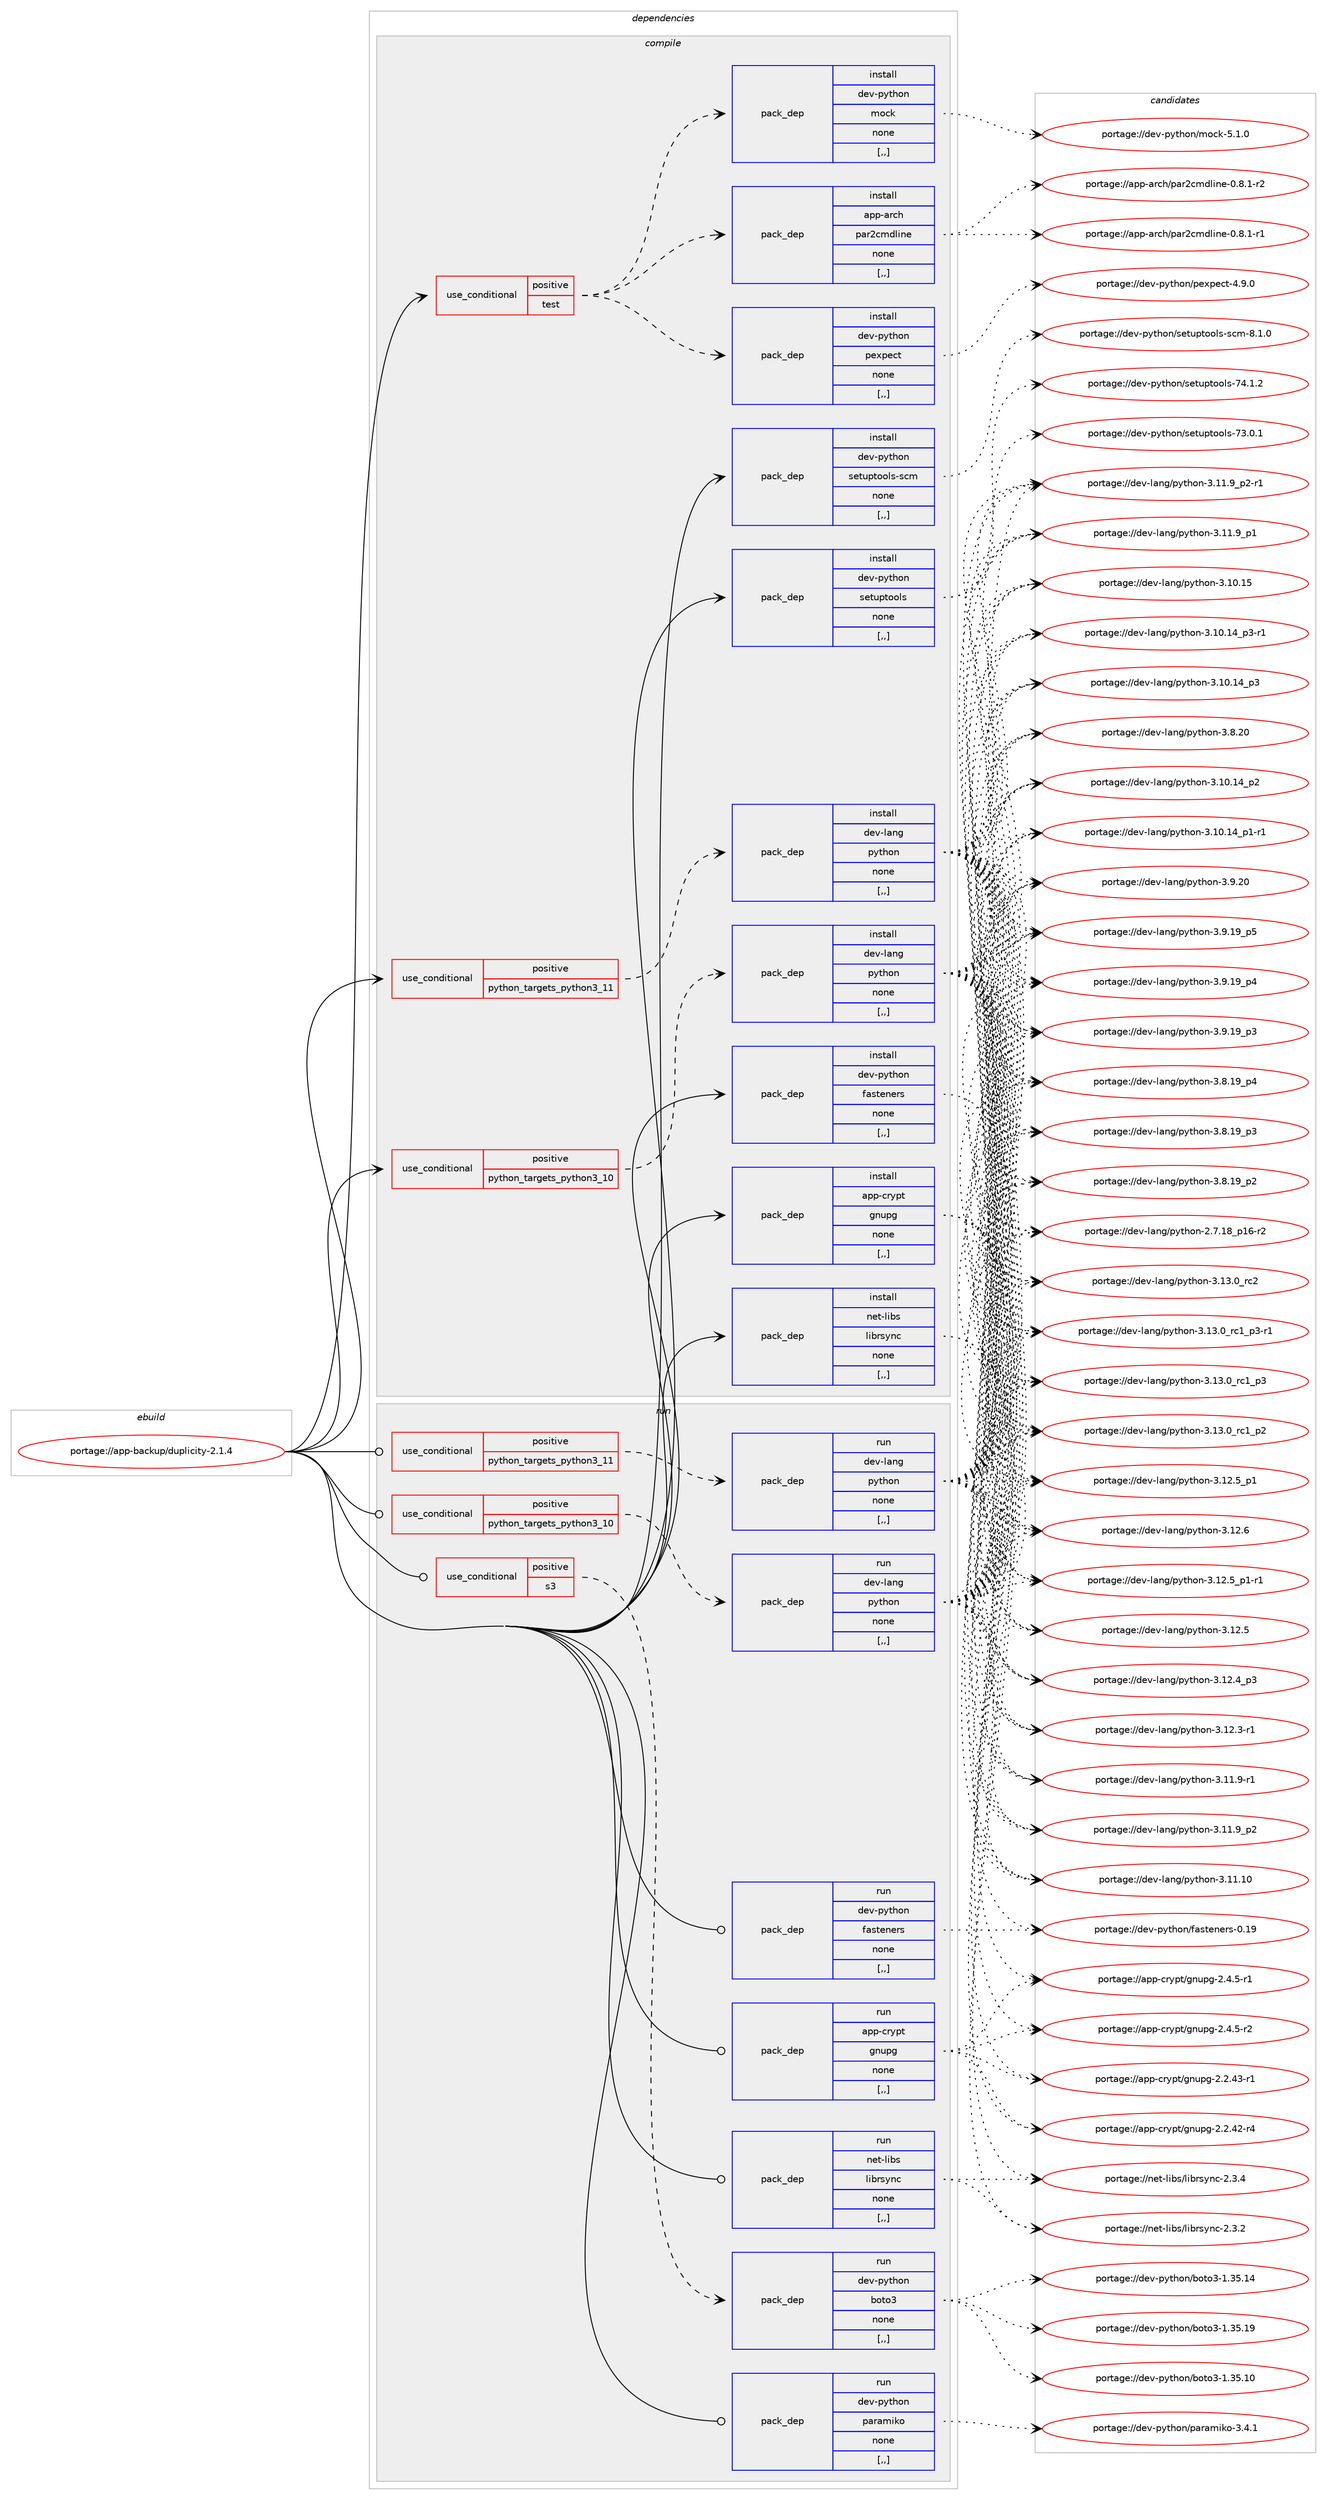 digraph prolog {

# *************
# Graph options
# *************

newrank=true;
concentrate=true;
compound=true;
graph [rankdir=LR,fontname=Helvetica,fontsize=10,ranksep=1.5];#, ranksep=2.5, nodesep=0.2];
edge  [arrowhead=vee];
node  [fontname=Helvetica,fontsize=10];

# **********
# The ebuild
# **********

subgraph cluster_leftcol {
color=gray;
label=<<i>ebuild</i>>;
id [label="portage://app-backup/duplicity-2.1.4", color=red, width=4, href="../app-backup/duplicity-2.1.4.svg"];
}

# ****************
# The dependencies
# ****************

subgraph cluster_midcol {
color=gray;
label=<<i>dependencies</i>>;
subgraph cluster_compile {
fillcolor="#eeeeee";
style=filled;
label=<<i>compile</i>>;
subgraph cond132599 {
dependency503480 [label=<<TABLE BORDER="0" CELLBORDER="1" CELLSPACING="0" CELLPADDING="4"><TR><TD ROWSPAN="3" CELLPADDING="10">use_conditional</TD></TR><TR><TD>positive</TD></TR><TR><TD>python_targets_python3_10</TD></TR></TABLE>>, shape=none, color=red];
subgraph pack367236 {
dependency503481 [label=<<TABLE BORDER="0" CELLBORDER="1" CELLSPACING="0" CELLPADDING="4" WIDTH="220"><TR><TD ROWSPAN="6" CELLPADDING="30">pack_dep</TD></TR><TR><TD WIDTH="110">install</TD></TR><TR><TD>dev-lang</TD></TR><TR><TD>python</TD></TR><TR><TD>none</TD></TR><TR><TD>[,,]</TD></TR></TABLE>>, shape=none, color=blue];
}
dependency503480:e -> dependency503481:w [weight=20,style="dashed",arrowhead="vee"];
}
id:e -> dependency503480:w [weight=20,style="solid",arrowhead="vee"];
subgraph cond132600 {
dependency503482 [label=<<TABLE BORDER="0" CELLBORDER="1" CELLSPACING="0" CELLPADDING="4"><TR><TD ROWSPAN="3" CELLPADDING="10">use_conditional</TD></TR><TR><TD>positive</TD></TR><TR><TD>python_targets_python3_11</TD></TR></TABLE>>, shape=none, color=red];
subgraph pack367237 {
dependency503483 [label=<<TABLE BORDER="0" CELLBORDER="1" CELLSPACING="0" CELLPADDING="4" WIDTH="220"><TR><TD ROWSPAN="6" CELLPADDING="30">pack_dep</TD></TR><TR><TD WIDTH="110">install</TD></TR><TR><TD>dev-lang</TD></TR><TR><TD>python</TD></TR><TR><TD>none</TD></TR><TR><TD>[,,]</TD></TR></TABLE>>, shape=none, color=blue];
}
dependency503482:e -> dependency503483:w [weight=20,style="dashed",arrowhead="vee"];
}
id:e -> dependency503482:w [weight=20,style="solid",arrowhead="vee"];
subgraph cond132601 {
dependency503484 [label=<<TABLE BORDER="0" CELLBORDER="1" CELLSPACING="0" CELLPADDING="4"><TR><TD ROWSPAN="3" CELLPADDING="10">use_conditional</TD></TR><TR><TD>positive</TD></TR><TR><TD>test</TD></TR></TABLE>>, shape=none, color=red];
subgraph pack367238 {
dependency503485 [label=<<TABLE BORDER="0" CELLBORDER="1" CELLSPACING="0" CELLPADDING="4" WIDTH="220"><TR><TD ROWSPAN="6" CELLPADDING="30">pack_dep</TD></TR><TR><TD WIDTH="110">install</TD></TR><TR><TD>app-arch</TD></TR><TR><TD>par2cmdline</TD></TR><TR><TD>none</TD></TR><TR><TD>[,,]</TD></TR></TABLE>>, shape=none, color=blue];
}
dependency503484:e -> dependency503485:w [weight=20,style="dashed",arrowhead="vee"];
subgraph pack367239 {
dependency503486 [label=<<TABLE BORDER="0" CELLBORDER="1" CELLSPACING="0" CELLPADDING="4" WIDTH="220"><TR><TD ROWSPAN="6" CELLPADDING="30">pack_dep</TD></TR><TR><TD WIDTH="110">install</TD></TR><TR><TD>dev-python</TD></TR><TR><TD>mock</TD></TR><TR><TD>none</TD></TR><TR><TD>[,,]</TD></TR></TABLE>>, shape=none, color=blue];
}
dependency503484:e -> dependency503486:w [weight=20,style="dashed",arrowhead="vee"];
subgraph pack367240 {
dependency503487 [label=<<TABLE BORDER="0" CELLBORDER="1" CELLSPACING="0" CELLPADDING="4" WIDTH="220"><TR><TD ROWSPAN="6" CELLPADDING="30">pack_dep</TD></TR><TR><TD WIDTH="110">install</TD></TR><TR><TD>dev-python</TD></TR><TR><TD>pexpect</TD></TR><TR><TD>none</TD></TR><TR><TD>[,,]</TD></TR></TABLE>>, shape=none, color=blue];
}
dependency503484:e -> dependency503487:w [weight=20,style="dashed",arrowhead="vee"];
}
id:e -> dependency503484:w [weight=20,style="solid",arrowhead="vee"];
subgraph pack367241 {
dependency503488 [label=<<TABLE BORDER="0" CELLBORDER="1" CELLSPACING="0" CELLPADDING="4" WIDTH="220"><TR><TD ROWSPAN="6" CELLPADDING="30">pack_dep</TD></TR><TR><TD WIDTH="110">install</TD></TR><TR><TD>app-crypt</TD></TR><TR><TD>gnupg</TD></TR><TR><TD>none</TD></TR><TR><TD>[,,]</TD></TR></TABLE>>, shape=none, color=blue];
}
id:e -> dependency503488:w [weight=20,style="solid",arrowhead="vee"];
subgraph pack367242 {
dependency503489 [label=<<TABLE BORDER="0" CELLBORDER="1" CELLSPACING="0" CELLPADDING="4" WIDTH="220"><TR><TD ROWSPAN="6" CELLPADDING="30">pack_dep</TD></TR><TR><TD WIDTH="110">install</TD></TR><TR><TD>dev-python</TD></TR><TR><TD>fasteners</TD></TR><TR><TD>none</TD></TR><TR><TD>[,,]</TD></TR></TABLE>>, shape=none, color=blue];
}
id:e -> dependency503489:w [weight=20,style="solid",arrowhead="vee"];
subgraph pack367243 {
dependency503490 [label=<<TABLE BORDER="0" CELLBORDER="1" CELLSPACING="0" CELLPADDING="4" WIDTH="220"><TR><TD ROWSPAN="6" CELLPADDING="30">pack_dep</TD></TR><TR><TD WIDTH="110">install</TD></TR><TR><TD>dev-python</TD></TR><TR><TD>setuptools</TD></TR><TR><TD>none</TD></TR><TR><TD>[,,]</TD></TR></TABLE>>, shape=none, color=blue];
}
id:e -> dependency503490:w [weight=20,style="solid",arrowhead="vee"];
subgraph pack367244 {
dependency503491 [label=<<TABLE BORDER="0" CELLBORDER="1" CELLSPACING="0" CELLPADDING="4" WIDTH="220"><TR><TD ROWSPAN="6" CELLPADDING="30">pack_dep</TD></TR><TR><TD WIDTH="110">install</TD></TR><TR><TD>dev-python</TD></TR><TR><TD>setuptools-scm</TD></TR><TR><TD>none</TD></TR><TR><TD>[,,]</TD></TR></TABLE>>, shape=none, color=blue];
}
id:e -> dependency503491:w [weight=20,style="solid",arrowhead="vee"];
subgraph pack367245 {
dependency503492 [label=<<TABLE BORDER="0" CELLBORDER="1" CELLSPACING="0" CELLPADDING="4" WIDTH="220"><TR><TD ROWSPAN="6" CELLPADDING="30">pack_dep</TD></TR><TR><TD WIDTH="110">install</TD></TR><TR><TD>net-libs</TD></TR><TR><TD>librsync</TD></TR><TR><TD>none</TD></TR><TR><TD>[,,]</TD></TR></TABLE>>, shape=none, color=blue];
}
id:e -> dependency503492:w [weight=20,style="solid",arrowhead="vee"];
}
subgraph cluster_compileandrun {
fillcolor="#eeeeee";
style=filled;
label=<<i>compile and run</i>>;
}
subgraph cluster_run {
fillcolor="#eeeeee";
style=filled;
label=<<i>run</i>>;
subgraph cond132602 {
dependency503493 [label=<<TABLE BORDER="0" CELLBORDER="1" CELLSPACING="0" CELLPADDING="4"><TR><TD ROWSPAN="3" CELLPADDING="10">use_conditional</TD></TR><TR><TD>positive</TD></TR><TR><TD>python_targets_python3_10</TD></TR></TABLE>>, shape=none, color=red];
subgraph pack367246 {
dependency503494 [label=<<TABLE BORDER="0" CELLBORDER="1" CELLSPACING="0" CELLPADDING="4" WIDTH="220"><TR><TD ROWSPAN="6" CELLPADDING="30">pack_dep</TD></TR><TR><TD WIDTH="110">run</TD></TR><TR><TD>dev-lang</TD></TR><TR><TD>python</TD></TR><TR><TD>none</TD></TR><TR><TD>[,,]</TD></TR></TABLE>>, shape=none, color=blue];
}
dependency503493:e -> dependency503494:w [weight=20,style="dashed",arrowhead="vee"];
}
id:e -> dependency503493:w [weight=20,style="solid",arrowhead="odot"];
subgraph cond132603 {
dependency503495 [label=<<TABLE BORDER="0" CELLBORDER="1" CELLSPACING="0" CELLPADDING="4"><TR><TD ROWSPAN="3" CELLPADDING="10">use_conditional</TD></TR><TR><TD>positive</TD></TR><TR><TD>python_targets_python3_11</TD></TR></TABLE>>, shape=none, color=red];
subgraph pack367247 {
dependency503496 [label=<<TABLE BORDER="0" CELLBORDER="1" CELLSPACING="0" CELLPADDING="4" WIDTH="220"><TR><TD ROWSPAN="6" CELLPADDING="30">pack_dep</TD></TR><TR><TD WIDTH="110">run</TD></TR><TR><TD>dev-lang</TD></TR><TR><TD>python</TD></TR><TR><TD>none</TD></TR><TR><TD>[,,]</TD></TR></TABLE>>, shape=none, color=blue];
}
dependency503495:e -> dependency503496:w [weight=20,style="dashed",arrowhead="vee"];
}
id:e -> dependency503495:w [weight=20,style="solid",arrowhead="odot"];
subgraph cond132604 {
dependency503497 [label=<<TABLE BORDER="0" CELLBORDER="1" CELLSPACING="0" CELLPADDING="4"><TR><TD ROWSPAN="3" CELLPADDING="10">use_conditional</TD></TR><TR><TD>positive</TD></TR><TR><TD>s3</TD></TR></TABLE>>, shape=none, color=red];
subgraph pack367248 {
dependency503498 [label=<<TABLE BORDER="0" CELLBORDER="1" CELLSPACING="0" CELLPADDING="4" WIDTH="220"><TR><TD ROWSPAN="6" CELLPADDING="30">pack_dep</TD></TR><TR><TD WIDTH="110">run</TD></TR><TR><TD>dev-python</TD></TR><TR><TD>boto3</TD></TR><TR><TD>none</TD></TR><TR><TD>[,,]</TD></TR></TABLE>>, shape=none, color=blue];
}
dependency503497:e -> dependency503498:w [weight=20,style="dashed",arrowhead="vee"];
}
id:e -> dependency503497:w [weight=20,style="solid",arrowhead="odot"];
subgraph pack367249 {
dependency503499 [label=<<TABLE BORDER="0" CELLBORDER="1" CELLSPACING="0" CELLPADDING="4" WIDTH="220"><TR><TD ROWSPAN="6" CELLPADDING="30">pack_dep</TD></TR><TR><TD WIDTH="110">run</TD></TR><TR><TD>app-crypt</TD></TR><TR><TD>gnupg</TD></TR><TR><TD>none</TD></TR><TR><TD>[,,]</TD></TR></TABLE>>, shape=none, color=blue];
}
id:e -> dependency503499:w [weight=20,style="solid",arrowhead="odot"];
subgraph pack367250 {
dependency503500 [label=<<TABLE BORDER="0" CELLBORDER="1" CELLSPACING="0" CELLPADDING="4" WIDTH="220"><TR><TD ROWSPAN="6" CELLPADDING="30">pack_dep</TD></TR><TR><TD WIDTH="110">run</TD></TR><TR><TD>dev-python</TD></TR><TR><TD>fasteners</TD></TR><TR><TD>none</TD></TR><TR><TD>[,,]</TD></TR></TABLE>>, shape=none, color=blue];
}
id:e -> dependency503500:w [weight=20,style="solid",arrowhead="odot"];
subgraph pack367251 {
dependency503501 [label=<<TABLE BORDER="0" CELLBORDER="1" CELLSPACING="0" CELLPADDING="4" WIDTH="220"><TR><TD ROWSPAN="6" CELLPADDING="30">pack_dep</TD></TR><TR><TD WIDTH="110">run</TD></TR><TR><TD>dev-python</TD></TR><TR><TD>paramiko</TD></TR><TR><TD>none</TD></TR><TR><TD>[,,]</TD></TR></TABLE>>, shape=none, color=blue];
}
id:e -> dependency503501:w [weight=20,style="solid",arrowhead="odot"];
subgraph pack367252 {
dependency503502 [label=<<TABLE BORDER="0" CELLBORDER="1" CELLSPACING="0" CELLPADDING="4" WIDTH="220"><TR><TD ROWSPAN="6" CELLPADDING="30">pack_dep</TD></TR><TR><TD WIDTH="110">run</TD></TR><TR><TD>net-libs</TD></TR><TR><TD>librsync</TD></TR><TR><TD>none</TD></TR><TR><TD>[,,]</TD></TR></TABLE>>, shape=none, color=blue];
}
id:e -> dependency503502:w [weight=20,style="solid",arrowhead="odot"];
}
}

# **************
# The candidates
# **************

subgraph cluster_choices {
rank=same;
color=gray;
label=<<i>candidates</i>>;

subgraph choice367236 {
color=black;
nodesep=1;
choice10010111845108971101034711212111610411111045514649514648951149950 [label="portage://dev-lang/python-3.13.0_rc2", color=red, width=4,href="../dev-lang/python-3.13.0_rc2.svg"];
choice1001011184510897110103471121211161041111104551464951464895114994995112514511449 [label="portage://dev-lang/python-3.13.0_rc1_p3-r1", color=red, width=4,href="../dev-lang/python-3.13.0_rc1_p3-r1.svg"];
choice100101118451089711010347112121116104111110455146495146489511499499511251 [label="portage://dev-lang/python-3.13.0_rc1_p3", color=red, width=4,href="../dev-lang/python-3.13.0_rc1_p3.svg"];
choice100101118451089711010347112121116104111110455146495146489511499499511250 [label="portage://dev-lang/python-3.13.0_rc1_p2", color=red, width=4,href="../dev-lang/python-3.13.0_rc1_p2.svg"];
choice10010111845108971101034711212111610411111045514649504654 [label="portage://dev-lang/python-3.12.6", color=red, width=4,href="../dev-lang/python-3.12.6.svg"];
choice1001011184510897110103471121211161041111104551464950465395112494511449 [label="portage://dev-lang/python-3.12.5_p1-r1", color=red, width=4,href="../dev-lang/python-3.12.5_p1-r1.svg"];
choice100101118451089711010347112121116104111110455146495046539511249 [label="portage://dev-lang/python-3.12.5_p1", color=red, width=4,href="../dev-lang/python-3.12.5_p1.svg"];
choice10010111845108971101034711212111610411111045514649504653 [label="portage://dev-lang/python-3.12.5", color=red, width=4,href="../dev-lang/python-3.12.5.svg"];
choice100101118451089711010347112121116104111110455146495046529511251 [label="portage://dev-lang/python-3.12.4_p3", color=red, width=4,href="../dev-lang/python-3.12.4_p3.svg"];
choice100101118451089711010347112121116104111110455146495046514511449 [label="portage://dev-lang/python-3.12.3-r1", color=red, width=4,href="../dev-lang/python-3.12.3-r1.svg"];
choice1001011184510897110103471121211161041111104551464949464948 [label="portage://dev-lang/python-3.11.10", color=red, width=4,href="../dev-lang/python-3.11.10.svg"];
choice1001011184510897110103471121211161041111104551464949465795112504511449 [label="portage://dev-lang/python-3.11.9_p2-r1", color=red, width=4,href="../dev-lang/python-3.11.9_p2-r1.svg"];
choice100101118451089711010347112121116104111110455146494946579511250 [label="portage://dev-lang/python-3.11.9_p2", color=red, width=4,href="../dev-lang/python-3.11.9_p2.svg"];
choice100101118451089711010347112121116104111110455146494946579511249 [label="portage://dev-lang/python-3.11.9_p1", color=red, width=4,href="../dev-lang/python-3.11.9_p1.svg"];
choice100101118451089711010347112121116104111110455146494946574511449 [label="portage://dev-lang/python-3.11.9-r1", color=red, width=4,href="../dev-lang/python-3.11.9-r1.svg"];
choice1001011184510897110103471121211161041111104551464948464953 [label="portage://dev-lang/python-3.10.15", color=red, width=4,href="../dev-lang/python-3.10.15.svg"];
choice100101118451089711010347112121116104111110455146494846495295112514511449 [label="portage://dev-lang/python-3.10.14_p3-r1", color=red, width=4,href="../dev-lang/python-3.10.14_p3-r1.svg"];
choice10010111845108971101034711212111610411111045514649484649529511251 [label="portage://dev-lang/python-3.10.14_p3", color=red, width=4,href="../dev-lang/python-3.10.14_p3.svg"];
choice10010111845108971101034711212111610411111045514649484649529511250 [label="portage://dev-lang/python-3.10.14_p2", color=red, width=4,href="../dev-lang/python-3.10.14_p2.svg"];
choice100101118451089711010347112121116104111110455146494846495295112494511449 [label="portage://dev-lang/python-3.10.14_p1-r1", color=red, width=4,href="../dev-lang/python-3.10.14_p1-r1.svg"];
choice10010111845108971101034711212111610411111045514657465048 [label="portage://dev-lang/python-3.9.20", color=red, width=4,href="../dev-lang/python-3.9.20.svg"];
choice100101118451089711010347112121116104111110455146574649579511253 [label="portage://dev-lang/python-3.9.19_p5", color=red, width=4,href="../dev-lang/python-3.9.19_p5.svg"];
choice100101118451089711010347112121116104111110455146574649579511252 [label="portage://dev-lang/python-3.9.19_p4", color=red, width=4,href="../dev-lang/python-3.9.19_p4.svg"];
choice100101118451089711010347112121116104111110455146574649579511251 [label="portage://dev-lang/python-3.9.19_p3", color=red, width=4,href="../dev-lang/python-3.9.19_p3.svg"];
choice10010111845108971101034711212111610411111045514656465048 [label="portage://dev-lang/python-3.8.20", color=red, width=4,href="../dev-lang/python-3.8.20.svg"];
choice100101118451089711010347112121116104111110455146564649579511252 [label="portage://dev-lang/python-3.8.19_p4", color=red, width=4,href="../dev-lang/python-3.8.19_p4.svg"];
choice100101118451089711010347112121116104111110455146564649579511251 [label="portage://dev-lang/python-3.8.19_p3", color=red, width=4,href="../dev-lang/python-3.8.19_p3.svg"];
choice100101118451089711010347112121116104111110455146564649579511250 [label="portage://dev-lang/python-3.8.19_p2", color=red, width=4,href="../dev-lang/python-3.8.19_p2.svg"];
choice100101118451089711010347112121116104111110455046554649569511249544511450 [label="portage://dev-lang/python-2.7.18_p16-r2", color=red, width=4,href="../dev-lang/python-2.7.18_p16-r2.svg"];
dependency503481:e -> choice10010111845108971101034711212111610411111045514649514648951149950:w [style=dotted,weight="100"];
dependency503481:e -> choice1001011184510897110103471121211161041111104551464951464895114994995112514511449:w [style=dotted,weight="100"];
dependency503481:e -> choice100101118451089711010347112121116104111110455146495146489511499499511251:w [style=dotted,weight="100"];
dependency503481:e -> choice100101118451089711010347112121116104111110455146495146489511499499511250:w [style=dotted,weight="100"];
dependency503481:e -> choice10010111845108971101034711212111610411111045514649504654:w [style=dotted,weight="100"];
dependency503481:e -> choice1001011184510897110103471121211161041111104551464950465395112494511449:w [style=dotted,weight="100"];
dependency503481:e -> choice100101118451089711010347112121116104111110455146495046539511249:w [style=dotted,weight="100"];
dependency503481:e -> choice10010111845108971101034711212111610411111045514649504653:w [style=dotted,weight="100"];
dependency503481:e -> choice100101118451089711010347112121116104111110455146495046529511251:w [style=dotted,weight="100"];
dependency503481:e -> choice100101118451089711010347112121116104111110455146495046514511449:w [style=dotted,weight="100"];
dependency503481:e -> choice1001011184510897110103471121211161041111104551464949464948:w [style=dotted,weight="100"];
dependency503481:e -> choice1001011184510897110103471121211161041111104551464949465795112504511449:w [style=dotted,weight="100"];
dependency503481:e -> choice100101118451089711010347112121116104111110455146494946579511250:w [style=dotted,weight="100"];
dependency503481:e -> choice100101118451089711010347112121116104111110455146494946579511249:w [style=dotted,weight="100"];
dependency503481:e -> choice100101118451089711010347112121116104111110455146494946574511449:w [style=dotted,weight="100"];
dependency503481:e -> choice1001011184510897110103471121211161041111104551464948464953:w [style=dotted,weight="100"];
dependency503481:e -> choice100101118451089711010347112121116104111110455146494846495295112514511449:w [style=dotted,weight="100"];
dependency503481:e -> choice10010111845108971101034711212111610411111045514649484649529511251:w [style=dotted,weight="100"];
dependency503481:e -> choice10010111845108971101034711212111610411111045514649484649529511250:w [style=dotted,weight="100"];
dependency503481:e -> choice100101118451089711010347112121116104111110455146494846495295112494511449:w [style=dotted,weight="100"];
dependency503481:e -> choice10010111845108971101034711212111610411111045514657465048:w [style=dotted,weight="100"];
dependency503481:e -> choice100101118451089711010347112121116104111110455146574649579511253:w [style=dotted,weight="100"];
dependency503481:e -> choice100101118451089711010347112121116104111110455146574649579511252:w [style=dotted,weight="100"];
dependency503481:e -> choice100101118451089711010347112121116104111110455146574649579511251:w [style=dotted,weight="100"];
dependency503481:e -> choice10010111845108971101034711212111610411111045514656465048:w [style=dotted,weight="100"];
dependency503481:e -> choice100101118451089711010347112121116104111110455146564649579511252:w [style=dotted,weight="100"];
dependency503481:e -> choice100101118451089711010347112121116104111110455146564649579511251:w [style=dotted,weight="100"];
dependency503481:e -> choice100101118451089711010347112121116104111110455146564649579511250:w [style=dotted,weight="100"];
dependency503481:e -> choice100101118451089711010347112121116104111110455046554649569511249544511450:w [style=dotted,weight="100"];
}
subgraph choice367237 {
color=black;
nodesep=1;
choice10010111845108971101034711212111610411111045514649514648951149950 [label="portage://dev-lang/python-3.13.0_rc2", color=red, width=4,href="../dev-lang/python-3.13.0_rc2.svg"];
choice1001011184510897110103471121211161041111104551464951464895114994995112514511449 [label="portage://dev-lang/python-3.13.0_rc1_p3-r1", color=red, width=4,href="../dev-lang/python-3.13.0_rc1_p3-r1.svg"];
choice100101118451089711010347112121116104111110455146495146489511499499511251 [label="portage://dev-lang/python-3.13.0_rc1_p3", color=red, width=4,href="../dev-lang/python-3.13.0_rc1_p3.svg"];
choice100101118451089711010347112121116104111110455146495146489511499499511250 [label="portage://dev-lang/python-3.13.0_rc1_p2", color=red, width=4,href="../dev-lang/python-3.13.0_rc1_p2.svg"];
choice10010111845108971101034711212111610411111045514649504654 [label="portage://dev-lang/python-3.12.6", color=red, width=4,href="../dev-lang/python-3.12.6.svg"];
choice1001011184510897110103471121211161041111104551464950465395112494511449 [label="portage://dev-lang/python-3.12.5_p1-r1", color=red, width=4,href="../dev-lang/python-3.12.5_p1-r1.svg"];
choice100101118451089711010347112121116104111110455146495046539511249 [label="portage://dev-lang/python-3.12.5_p1", color=red, width=4,href="../dev-lang/python-3.12.5_p1.svg"];
choice10010111845108971101034711212111610411111045514649504653 [label="portage://dev-lang/python-3.12.5", color=red, width=4,href="../dev-lang/python-3.12.5.svg"];
choice100101118451089711010347112121116104111110455146495046529511251 [label="portage://dev-lang/python-3.12.4_p3", color=red, width=4,href="../dev-lang/python-3.12.4_p3.svg"];
choice100101118451089711010347112121116104111110455146495046514511449 [label="portage://dev-lang/python-3.12.3-r1", color=red, width=4,href="../dev-lang/python-3.12.3-r1.svg"];
choice1001011184510897110103471121211161041111104551464949464948 [label="portage://dev-lang/python-3.11.10", color=red, width=4,href="../dev-lang/python-3.11.10.svg"];
choice1001011184510897110103471121211161041111104551464949465795112504511449 [label="portage://dev-lang/python-3.11.9_p2-r1", color=red, width=4,href="../dev-lang/python-3.11.9_p2-r1.svg"];
choice100101118451089711010347112121116104111110455146494946579511250 [label="portage://dev-lang/python-3.11.9_p2", color=red, width=4,href="../dev-lang/python-3.11.9_p2.svg"];
choice100101118451089711010347112121116104111110455146494946579511249 [label="portage://dev-lang/python-3.11.9_p1", color=red, width=4,href="../dev-lang/python-3.11.9_p1.svg"];
choice100101118451089711010347112121116104111110455146494946574511449 [label="portage://dev-lang/python-3.11.9-r1", color=red, width=4,href="../dev-lang/python-3.11.9-r1.svg"];
choice1001011184510897110103471121211161041111104551464948464953 [label="portage://dev-lang/python-3.10.15", color=red, width=4,href="../dev-lang/python-3.10.15.svg"];
choice100101118451089711010347112121116104111110455146494846495295112514511449 [label="portage://dev-lang/python-3.10.14_p3-r1", color=red, width=4,href="../dev-lang/python-3.10.14_p3-r1.svg"];
choice10010111845108971101034711212111610411111045514649484649529511251 [label="portage://dev-lang/python-3.10.14_p3", color=red, width=4,href="../dev-lang/python-3.10.14_p3.svg"];
choice10010111845108971101034711212111610411111045514649484649529511250 [label="portage://dev-lang/python-3.10.14_p2", color=red, width=4,href="../dev-lang/python-3.10.14_p2.svg"];
choice100101118451089711010347112121116104111110455146494846495295112494511449 [label="portage://dev-lang/python-3.10.14_p1-r1", color=red, width=4,href="../dev-lang/python-3.10.14_p1-r1.svg"];
choice10010111845108971101034711212111610411111045514657465048 [label="portage://dev-lang/python-3.9.20", color=red, width=4,href="../dev-lang/python-3.9.20.svg"];
choice100101118451089711010347112121116104111110455146574649579511253 [label="portage://dev-lang/python-3.9.19_p5", color=red, width=4,href="../dev-lang/python-3.9.19_p5.svg"];
choice100101118451089711010347112121116104111110455146574649579511252 [label="portage://dev-lang/python-3.9.19_p4", color=red, width=4,href="../dev-lang/python-3.9.19_p4.svg"];
choice100101118451089711010347112121116104111110455146574649579511251 [label="portage://dev-lang/python-3.9.19_p3", color=red, width=4,href="../dev-lang/python-3.9.19_p3.svg"];
choice10010111845108971101034711212111610411111045514656465048 [label="portage://dev-lang/python-3.8.20", color=red, width=4,href="../dev-lang/python-3.8.20.svg"];
choice100101118451089711010347112121116104111110455146564649579511252 [label="portage://dev-lang/python-3.8.19_p4", color=red, width=4,href="../dev-lang/python-3.8.19_p4.svg"];
choice100101118451089711010347112121116104111110455146564649579511251 [label="portage://dev-lang/python-3.8.19_p3", color=red, width=4,href="../dev-lang/python-3.8.19_p3.svg"];
choice100101118451089711010347112121116104111110455146564649579511250 [label="portage://dev-lang/python-3.8.19_p2", color=red, width=4,href="../dev-lang/python-3.8.19_p2.svg"];
choice100101118451089711010347112121116104111110455046554649569511249544511450 [label="portage://dev-lang/python-2.7.18_p16-r2", color=red, width=4,href="../dev-lang/python-2.7.18_p16-r2.svg"];
dependency503483:e -> choice10010111845108971101034711212111610411111045514649514648951149950:w [style=dotted,weight="100"];
dependency503483:e -> choice1001011184510897110103471121211161041111104551464951464895114994995112514511449:w [style=dotted,weight="100"];
dependency503483:e -> choice100101118451089711010347112121116104111110455146495146489511499499511251:w [style=dotted,weight="100"];
dependency503483:e -> choice100101118451089711010347112121116104111110455146495146489511499499511250:w [style=dotted,weight="100"];
dependency503483:e -> choice10010111845108971101034711212111610411111045514649504654:w [style=dotted,weight="100"];
dependency503483:e -> choice1001011184510897110103471121211161041111104551464950465395112494511449:w [style=dotted,weight="100"];
dependency503483:e -> choice100101118451089711010347112121116104111110455146495046539511249:w [style=dotted,weight="100"];
dependency503483:e -> choice10010111845108971101034711212111610411111045514649504653:w [style=dotted,weight="100"];
dependency503483:e -> choice100101118451089711010347112121116104111110455146495046529511251:w [style=dotted,weight="100"];
dependency503483:e -> choice100101118451089711010347112121116104111110455146495046514511449:w [style=dotted,weight="100"];
dependency503483:e -> choice1001011184510897110103471121211161041111104551464949464948:w [style=dotted,weight="100"];
dependency503483:e -> choice1001011184510897110103471121211161041111104551464949465795112504511449:w [style=dotted,weight="100"];
dependency503483:e -> choice100101118451089711010347112121116104111110455146494946579511250:w [style=dotted,weight="100"];
dependency503483:e -> choice100101118451089711010347112121116104111110455146494946579511249:w [style=dotted,weight="100"];
dependency503483:e -> choice100101118451089711010347112121116104111110455146494946574511449:w [style=dotted,weight="100"];
dependency503483:e -> choice1001011184510897110103471121211161041111104551464948464953:w [style=dotted,weight="100"];
dependency503483:e -> choice100101118451089711010347112121116104111110455146494846495295112514511449:w [style=dotted,weight="100"];
dependency503483:e -> choice10010111845108971101034711212111610411111045514649484649529511251:w [style=dotted,weight="100"];
dependency503483:e -> choice10010111845108971101034711212111610411111045514649484649529511250:w [style=dotted,weight="100"];
dependency503483:e -> choice100101118451089711010347112121116104111110455146494846495295112494511449:w [style=dotted,weight="100"];
dependency503483:e -> choice10010111845108971101034711212111610411111045514657465048:w [style=dotted,weight="100"];
dependency503483:e -> choice100101118451089711010347112121116104111110455146574649579511253:w [style=dotted,weight="100"];
dependency503483:e -> choice100101118451089711010347112121116104111110455146574649579511252:w [style=dotted,weight="100"];
dependency503483:e -> choice100101118451089711010347112121116104111110455146574649579511251:w [style=dotted,weight="100"];
dependency503483:e -> choice10010111845108971101034711212111610411111045514656465048:w [style=dotted,weight="100"];
dependency503483:e -> choice100101118451089711010347112121116104111110455146564649579511252:w [style=dotted,weight="100"];
dependency503483:e -> choice100101118451089711010347112121116104111110455146564649579511251:w [style=dotted,weight="100"];
dependency503483:e -> choice100101118451089711010347112121116104111110455146564649579511250:w [style=dotted,weight="100"];
dependency503483:e -> choice100101118451089711010347112121116104111110455046554649569511249544511450:w [style=dotted,weight="100"];
}
subgraph choice367238 {
color=black;
nodesep=1;
choice97112112459711499104471129711450991091001081051101014548465646494511450 [label="portage://app-arch/par2cmdline-0.8.1-r2", color=red, width=4,href="../app-arch/par2cmdline-0.8.1-r2.svg"];
choice97112112459711499104471129711450991091001081051101014548465646494511449 [label="portage://app-arch/par2cmdline-0.8.1-r1", color=red, width=4,href="../app-arch/par2cmdline-0.8.1-r1.svg"];
dependency503485:e -> choice97112112459711499104471129711450991091001081051101014548465646494511450:w [style=dotted,weight="100"];
dependency503485:e -> choice97112112459711499104471129711450991091001081051101014548465646494511449:w [style=dotted,weight="100"];
}
subgraph choice367239 {
color=black;
nodesep=1;
choice100101118451121211161041111104710911199107455346494648 [label="portage://dev-python/mock-5.1.0", color=red, width=4,href="../dev-python/mock-5.1.0.svg"];
dependency503486:e -> choice100101118451121211161041111104710911199107455346494648:w [style=dotted,weight="100"];
}
subgraph choice367240 {
color=black;
nodesep=1;
choice100101118451121211161041111104711210112011210199116455246574648 [label="portage://dev-python/pexpect-4.9.0", color=red, width=4,href="../dev-python/pexpect-4.9.0.svg"];
dependency503487:e -> choice100101118451121211161041111104711210112011210199116455246574648:w [style=dotted,weight="100"];
}
subgraph choice367241 {
color=black;
nodesep=1;
choice971121124599114121112116471031101171121034550465246534511450 [label="portage://app-crypt/gnupg-2.4.5-r2", color=red, width=4,href="../app-crypt/gnupg-2.4.5-r2.svg"];
choice971121124599114121112116471031101171121034550465246534511449 [label="portage://app-crypt/gnupg-2.4.5-r1", color=red, width=4,href="../app-crypt/gnupg-2.4.5-r1.svg"];
choice97112112459911412111211647103110117112103455046504652514511449 [label="portage://app-crypt/gnupg-2.2.43-r1", color=red, width=4,href="../app-crypt/gnupg-2.2.43-r1.svg"];
choice97112112459911412111211647103110117112103455046504652504511452 [label="portage://app-crypt/gnupg-2.2.42-r4", color=red, width=4,href="../app-crypt/gnupg-2.2.42-r4.svg"];
dependency503488:e -> choice971121124599114121112116471031101171121034550465246534511450:w [style=dotted,weight="100"];
dependency503488:e -> choice971121124599114121112116471031101171121034550465246534511449:w [style=dotted,weight="100"];
dependency503488:e -> choice97112112459911412111211647103110117112103455046504652514511449:w [style=dotted,weight="100"];
dependency503488:e -> choice97112112459911412111211647103110117112103455046504652504511452:w [style=dotted,weight="100"];
}
subgraph choice367242 {
color=black;
nodesep=1;
choice1001011184511212111610411111047102971151161011101011141154548464957 [label="portage://dev-python/fasteners-0.19", color=red, width=4,href="../dev-python/fasteners-0.19.svg"];
dependency503489:e -> choice1001011184511212111610411111047102971151161011101011141154548464957:w [style=dotted,weight="100"];
}
subgraph choice367243 {
color=black;
nodesep=1;
choice100101118451121211161041111104711510111611711211611111110811545555246494650 [label="portage://dev-python/setuptools-74.1.2", color=red, width=4,href="../dev-python/setuptools-74.1.2.svg"];
choice100101118451121211161041111104711510111611711211611111110811545555146484649 [label="portage://dev-python/setuptools-73.0.1", color=red, width=4,href="../dev-python/setuptools-73.0.1.svg"];
dependency503490:e -> choice100101118451121211161041111104711510111611711211611111110811545555246494650:w [style=dotted,weight="100"];
dependency503490:e -> choice100101118451121211161041111104711510111611711211611111110811545555146484649:w [style=dotted,weight="100"];
}
subgraph choice367244 {
color=black;
nodesep=1;
choice10010111845112121116104111110471151011161171121161111111081154511599109455646494648 [label="portage://dev-python/setuptools-scm-8.1.0", color=red, width=4,href="../dev-python/setuptools-scm-8.1.0.svg"];
dependency503491:e -> choice10010111845112121116104111110471151011161171121161111111081154511599109455646494648:w [style=dotted,weight="100"];
}
subgraph choice367245 {
color=black;
nodesep=1;
choice1101011164510810598115471081059811411512111099455046514652 [label="portage://net-libs/librsync-2.3.4", color=red, width=4,href="../net-libs/librsync-2.3.4.svg"];
choice1101011164510810598115471081059811411512111099455046514650 [label="portage://net-libs/librsync-2.3.2", color=red, width=4,href="../net-libs/librsync-2.3.2.svg"];
dependency503492:e -> choice1101011164510810598115471081059811411512111099455046514652:w [style=dotted,weight="100"];
dependency503492:e -> choice1101011164510810598115471081059811411512111099455046514650:w [style=dotted,weight="100"];
}
subgraph choice367246 {
color=black;
nodesep=1;
choice10010111845108971101034711212111610411111045514649514648951149950 [label="portage://dev-lang/python-3.13.0_rc2", color=red, width=4,href="../dev-lang/python-3.13.0_rc2.svg"];
choice1001011184510897110103471121211161041111104551464951464895114994995112514511449 [label="portage://dev-lang/python-3.13.0_rc1_p3-r1", color=red, width=4,href="../dev-lang/python-3.13.0_rc1_p3-r1.svg"];
choice100101118451089711010347112121116104111110455146495146489511499499511251 [label="portage://dev-lang/python-3.13.0_rc1_p3", color=red, width=4,href="../dev-lang/python-3.13.0_rc1_p3.svg"];
choice100101118451089711010347112121116104111110455146495146489511499499511250 [label="portage://dev-lang/python-3.13.0_rc1_p2", color=red, width=4,href="../dev-lang/python-3.13.0_rc1_p2.svg"];
choice10010111845108971101034711212111610411111045514649504654 [label="portage://dev-lang/python-3.12.6", color=red, width=4,href="../dev-lang/python-3.12.6.svg"];
choice1001011184510897110103471121211161041111104551464950465395112494511449 [label="portage://dev-lang/python-3.12.5_p1-r1", color=red, width=4,href="../dev-lang/python-3.12.5_p1-r1.svg"];
choice100101118451089711010347112121116104111110455146495046539511249 [label="portage://dev-lang/python-3.12.5_p1", color=red, width=4,href="../dev-lang/python-3.12.5_p1.svg"];
choice10010111845108971101034711212111610411111045514649504653 [label="portage://dev-lang/python-3.12.5", color=red, width=4,href="../dev-lang/python-3.12.5.svg"];
choice100101118451089711010347112121116104111110455146495046529511251 [label="portage://dev-lang/python-3.12.4_p3", color=red, width=4,href="../dev-lang/python-3.12.4_p3.svg"];
choice100101118451089711010347112121116104111110455146495046514511449 [label="portage://dev-lang/python-3.12.3-r1", color=red, width=4,href="../dev-lang/python-3.12.3-r1.svg"];
choice1001011184510897110103471121211161041111104551464949464948 [label="portage://dev-lang/python-3.11.10", color=red, width=4,href="../dev-lang/python-3.11.10.svg"];
choice1001011184510897110103471121211161041111104551464949465795112504511449 [label="portage://dev-lang/python-3.11.9_p2-r1", color=red, width=4,href="../dev-lang/python-3.11.9_p2-r1.svg"];
choice100101118451089711010347112121116104111110455146494946579511250 [label="portage://dev-lang/python-3.11.9_p2", color=red, width=4,href="../dev-lang/python-3.11.9_p2.svg"];
choice100101118451089711010347112121116104111110455146494946579511249 [label="portage://dev-lang/python-3.11.9_p1", color=red, width=4,href="../dev-lang/python-3.11.9_p1.svg"];
choice100101118451089711010347112121116104111110455146494946574511449 [label="portage://dev-lang/python-3.11.9-r1", color=red, width=4,href="../dev-lang/python-3.11.9-r1.svg"];
choice1001011184510897110103471121211161041111104551464948464953 [label="portage://dev-lang/python-3.10.15", color=red, width=4,href="../dev-lang/python-3.10.15.svg"];
choice100101118451089711010347112121116104111110455146494846495295112514511449 [label="portage://dev-lang/python-3.10.14_p3-r1", color=red, width=4,href="../dev-lang/python-3.10.14_p3-r1.svg"];
choice10010111845108971101034711212111610411111045514649484649529511251 [label="portage://dev-lang/python-3.10.14_p3", color=red, width=4,href="../dev-lang/python-3.10.14_p3.svg"];
choice10010111845108971101034711212111610411111045514649484649529511250 [label="portage://dev-lang/python-3.10.14_p2", color=red, width=4,href="../dev-lang/python-3.10.14_p2.svg"];
choice100101118451089711010347112121116104111110455146494846495295112494511449 [label="portage://dev-lang/python-3.10.14_p1-r1", color=red, width=4,href="../dev-lang/python-3.10.14_p1-r1.svg"];
choice10010111845108971101034711212111610411111045514657465048 [label="portage://dev-lang/python-3.9.20", color=red, width=4,href="../dev-lang/python-3.9.20.svg"];
choice100101118451089711010347112121116104111110455146574649579511253 [label="portage://dev-lang/python-3.9.19_p5", color=red, width=4,href="../dev-lang/python-3.9.19_p5.svg"];
choice100101118451089711010347112121116104111110455146574649579511252 [label="portage://dev-lang/python-3.9.19_p4", color=red, width=4,href="../dev-lang/python-3.9.19_p4.svg"];
choice100101118451089711010347112121116104111110455146574649579511251 [label="portage://dev-lang/python-3.9.19_p3", color=red, width=4,href="../dev-lang/python-3.9.19_p3.svg"];
choice10010111845108971101034711212111610411111045514656465048 [label="portage://dev-lang/python-3.8.20", color=red, width=4,href="../dev-lang/python-3.8.20.svg"];
choice100101118451089711010347112121116104111110455146564649579511252 [label="portage://dev-lang/python-3.8.19_p4", color=red, width=4,href="../dev-lang/python-3.8.19_p4.svg"];
choice100101118451089711010347112121116104111110455146564649579511251 [label="portage://dev-lang/python-3.8.19_p3", color=red, width=4,href="../dev-lang/python-3.8.19_p3.svg"];
choice100101118451089711010347112121116104111110455146564649579511250 [label="portage://dev-lang/python-3.8.19_p2", color=red, width=4,href="../dev-lang/python-3.8.19_p2.svg"];
choice100101118451089711010347112121116104111110455046554649569511249544511450 [label="portage://dev-lang/python-2.7.18_p16-r2", color=red, width=4,href="../dev-lang/python-2.7.18_p16-r2.svg"];
dependency503494:e -> choice10010111845108971101034711212111610411111045514649514648951149950:w [style=dotted,weight="100"];
dependency503494:e -> choice1001011184510897110103471121211161041111104551464951464895114994995112514511449:w [style=dotted,weight="100"];
dependency503494:e -> choice100101118451089711010347112121116104111110455146495146489511499499511251:w [style=dotted,weight="100"];
dependency503494:e -> choice100101118451089711010347112121116104111110455146495146489511499499511250:w [style=dotted,weight="100"];
dependency503494:e -> choice10010111845108971101034711212111610411111045514649504654:w [style=dotted,weight="100"];
dependency503494:e -> choice1001011184510897110103471121211161041111104551464950465395112494511449:w [style=dotted,weight="100"];
dependency503494:e -> choice100101118451089711010347112121116104111110455146495046539511249:w [style=dotted,weight="100"];
dependency503494:e -> choice10010111845108971101034711212111610411111045514649504653:w [style=dotted,weight="100"];
dependency503494:e -> choice100101118451089711010347112121116104111110455146495046529511251:w [style=dotted,weight="100"];
dependency503494:e -> choice100101118451089711010347112121116104111110455146495046514511449:w [style=dotted,weight="100"];
dependency503494:e -> choice1001011184510897110103471121211161041111104551464949464948:w [style=dotted,weight="100"];
dependency503494:e -> choice1001011184510897110103471121211161041111104551464949465795112504511449:w [style=dotted,weight="100"];
dependency503494:e -> choice100101118451089711010347112121116104111110455146494946579511250:w [style=dotted,weight="100"];
dependency503494:e -> choice100101118451089711010347112121116104111110455146494946579511249:w [style=dotted,weight="100"];
dependency503494:e -> choice100101118451089711010347112121116104111110455146494946574511449:w [style=dotted,weight="100"];
dependency503494:e -> choice1001011184510897110103471121211161041111104551464948464953:w [style=dotted,weight="100"];
dependency503494:e -> choice100101118451089711010347112121116104111110455146494846495295112514511449:w [style=dotted,weight="100"];
dependency503494:e -> choice10010111845108971101034711212111610411111045514649484649529511251:w [style=dotted,weight="100"];
dependency503494:e -> choice10010111845108971101034711212111610411111045514649484649529511250:w [style=dotted,weight="100"];
dependency503494:e -> choice100101118451089711010347112121116104111110455146494846495295112494511449:w [style=dotted,weight="100"];
dependency503494:e -> choice10010111845108971101034711212111610411111045514657465048:w [style=dotted,weight="100"];
dependency503494:e -> choice100101118451089711010347112121116104111110455146574649579511253:w [style=dotted,weight="100"];
dependency503494:e -> choice100101118451089711010347112121116104111110455146574649579511252:w [style=dotted,weight="100"];
dependency503494:e -> choice100101118451089711010347112121116104111110455146574649579511251:w [style=dotted,weight="100"];
dependency503494:e -> choice10010111845108971101034711212111610411111045514656465048:w [style=dotted,weight="100"];
dependency503494:e -> choice100101118451089711010347112121116104111110455146564649579511252:w [style=dotted,weight="100"];
dependency503494:e -> choice100101118451089711010347112121116104111110455146564649579511251:w [style=dotted,weight="100"];
dependency503494:e -> choice100101118451089711010347112121116104111110455146564649579511250:w [style=dotted,weight="100"];
dependency503494:e -> choice100101118451089711010347112121116104111110455046554649569511249544511450:w [style=dotted,weight="100"];
}
subgraph choice367247 {
color=black;
nodesep=1;
choice10010111845108971101034711212111610411111045514649514648951149950 [label="portage://dev-lang/python-3.13.0_rc2", color=red, width=4,href="../dev-lang/python-3.13.0_rc2.svg"];
choice1001011184510897110103471121211161041111104551464951464895114994995112514511449 [label="portage://dev-lang/python-3.13.0_rc1_p3-r1", color=red, width=4,href="../dev-lang/python-3.13.0_rc1_p3-r1.svg"];
choice100101118451089711010347112121116104111110455146495146489511499499511251 [label="portage://dev-lang/python-3.13.0_rc1_p3", color=red, width=4,href="../dev-lang/python-3.13.0_rc1_p3.svg"];
choice100101118451089711010347112121116104111110455146495146489511499499511250 [label="portage://dev-lang/python-3.13.0_rc1_p2", color=red, width=4,href="../dev-lang/python-3.13.0_rc1_p2.svg"];
choice10010111845108971101034711212111610411111045514649504654 [label="portage://dev-lang/python-3.12.6", color=red, width=4,href="../dev-lang/python-3.12.6.svg"];
choice1001011184510897110103471121211161041111104551464950465395112494511449 [label="portage://dev-lang/python-3.12.5_p1-r1", color=red, width=4,href="../dev-lang/python-3.12.5_p1-r1.svg"];
choice100101118451089711010347112121116104111110455146495046539511249 [label="portage://dev-lang/python-3.12.5_p1", color=red, width=4,href="../dev-lang/python-3.12.5_p1.svg"];
choice10010111845108971101034711212111610411111045514649504653 [label="portage://dev-lang/python-3.12.5", color=red, width=4,href="../dev-lang/python-3.12.5.svg"];
choice100101118451089711010347112121116104111110455146495046529511251 [label="portage://dev-lang/python-3.12.4_p3", color=red, width=4,href="../dev-lang/python-3.12.4_p3.svg"];
choice100101118451089711010347112121116104111110455146495046514511449 [label="portage://dev-lang/python-3.12.3-r1", color=red, width=4,href="../dev-lang/python-3.12.3-r1.svg"];
choice1001011184510897110103471121211161041111104551464949464948 [label="portage://dev-lang/python-3.11.10", color=red, width=4,href="../dev-lang/python-3.11.10.svg"];
choice1001011184510897110103471121211161041111104551464949465795112504511449 [label="portage://dev-lang/python-3.11.9_p2-r1", color=red, width=4,href="../dev-lang/python-3.11.9_p2-r1.svg"];
choice100101118451089711010347112121116104111110455146494946579511250 [label="portage://dev-lang/python-3.11.9_p2", color=red, width=4,href="../dev-lang/python-3.11.9_p2.svg"];
choice100101118451089711010347112121116104111110455146494946579511249 [label="portage://dev-lang/python-3.11.9_p1", color=red, width=4,href="../dev-lang/python-3.11.9_p1.svg"];
choice100101118451089711010347112121116104111110455146494946574511449 [label="portage://dev-lang/python-3.11.9-r1", color=red, width=4,href="../dev-lang/python-3.11.9-r1.svg"];
choice1001011184510897110103471121211161041111104551464948464953 [label="portage://dev-lang/python-3.10.15", color=red, width=4,href="../dev-lang/python-3.10.15.svg"];
choice100101118451089711010347112121116104111110455146494846495295112514511449 [label="portage://dev-lang/python-3.10.14_p3-r1", color=red, width=4,href="../dev-lang/python-3.10.14_p3-r1.svg"];
choice10010111845108971101034711212111610411111045514649484649529511251 [label="portage://dev-lang/python-3.10.14_p3", color=red, width=4,href="../dev-lang/python-3.10.14_p3.svg"];
choice10010111845108971101034711212111610411111045514649484649529511250 [label="portage://dev-lang/python-3.10.14_p2", color=red, width=4,href="../dev-lang/python-3.10.14_p2.svg"];
choice100101118451089711010347112121116104111110455146494846495295112494511449 [label="portage://dev-lang/python-3.10.14_p1-r1", color=red, width=4,href="../dev-lang/python-3.10.14_p1-r1.svg"];
choice10010111845108971101034711212111610411111045514657465048 [label="portage://dev-lang/python-3.9.20", color=red, width=4,href="../dev-lang/python-3.9.20.svg"];
choice100101118451089711010347112121116104111110455146574649579511253 [label="portage://dev-lang/python-3.9.19_p5", color=red, width=4,href="../dev-lang/python-3.9.19_p5.svg"];
choice100101118451089711010347112121116104111110455146574649579511252 [label="portage://dev-lang/python-3.9.19_p4", color=red, width=4,href="../dev-lang/python-3.9.19_p4.svg"];
choice100101118451089711010347112121116104111110455146574649579511251 [label="portage://dev-lang/python-3.9.19_p3", color=red, width=4,href="../dev-lang/python-3.9.19_p3.svg"];
choice10010111845108971101034711212111610411111045514656465048 [label="portage://dev-lang/python-3.8.20", color=red, width=4,href="../dev-lang/python-3.8.20.svg"];
choice100101118451089711010347112121116104111110455146564649579511252 [label="portage://dev-lang/python-3.8.19_p4", color=red, width=4,href="../dev-lang/python-3.8.19_p4.svg"];
choice100101118451089711010347112121116104111110455146564649579511251 [label="portage://dev-lang/python-3.8.19_p3", color=red, width=4,href="../dev-lang/python-3.8.19_p3.svg"];
choice100101118451089711010347112121116104111110455146564649579511250 [label="portage://dev-lang/python-3.8.19_p2", color=red, width=4,href="../dev-lang/python-3.8.19_p2.svg"];
choice100101118451089711010347112121116104111110455046554649569511249544511450 [label="portage://dev-lang/python-2.7.18_p16-r2", color=red, width=4,href="../dev-lang/python-2.7.18_p16-r2.svg"];
dependency503496:e -> choice10010111845108971101034711212111610411111045514649514648951149950:w [style=dotted,weight="100"];
dependency503496:e -> choice1001011184510897110103471121211161041111104551464951464895114994995112514511449:w [style=dotted,weight="100"];
dependency503496:e -> choice100101118451089711010347112121116104111110455146495146489511499499511251:w [style=dotted,weight="100"];
dependency503496:e -> choice100101118451089711010347112121116104111110455146495146489511499499511250:w [style=dotted,weight="100"];
dependency503496:e -> choice10010111845108971101034711212111610411111045514649504654:w [style=dotted,weight="100"];
dependency503496:e -> choice1001011184510897110103471121211161041111104551464950465395112494511449:w [style=dotted,weight="100"];
dependency503496:e -> choice100101118451089711010347112121116104111110455146495046539511249:w [style=dotted,weight="100"];
dependency503496:e -> choice10010111845108971101034711212111610411111045514649504653:w [style=dotted,weight="100"];
dependency503496:e -> choice100101118451089711010347112121116104111110455146495046529511251:w [style=dotted,weight="100"];
dependency503496:e -> choice100101118451089711010347112121116104111110455146495046514511449:w [style=dotted,weight="100"];
dependency503496:e -> choice1001011184510897110103471121211161041111104551464949464948:w [style=dotted,weight="100"];
dependency503496:e -> choice1001011184510897110103471121211161041111104551464949465795112504511449:w [style=dotted,weight="100"];
dependency503496:e -> choice100101118451089711010347112121116104111110455146494946579511250:w [style=dotted,weight="100"];
dependency503496:e -> choice100101118451089711010347112121116104111110455146494946579511249:w [style=dotted,weight="100"];
dependency503496:e -> choice100101118451089711010347112121116104111110455146494946574511449:w [style=dotted,weight="100"];
dependency503496:e -> choice1001011184510897110103471121211161041111104551464948464953:w [style=dotted,weight="100"];
dependency503496:e -> choice100101118451089711010347112121116104111110455146494846495295112514511449:w [style=dotted,weight="100"];
dependency503496:e -> choice10010111845108971101034711212111610411111045514649484649529511251:w [style=dotted,weight="100"];
dependency503496:e -> choice10010111845108971101034711212111610411111045514649484649529511250:w [style=dotted,weight="100"];
dependency503496:e -> choice100101118451089711010347112121116104111110455146494846495295112494511449:w [style=dotted,weight="100"];
dependency503496:e -> choice10010111845108971101034711212111610411111045514657465048:w [style=dotted,weight="100"];
dependency503496:e -> choice100101118451089711010347112121116104111110455146574649579511253:w [style=dotted,weight="100"];
dependency503496:e -> choice100101118451089711010347112121116104111110455146574649579511252:w [style=dotted,weight="100"];
dependency503496:e -> choice100101118451089711010347112121116104111110455146574649579511251:w [style=dotted,weight="100"];
dependency503496:e -> choice10010111845108971101034711212111610411111045514656465048:w [style=dotted,weight="100"];
dependency503496:e -> choice100101118451089711010347112121116104111110455146564649579511252:w [style=dotted,weight="100"];
dependency503496:e -> choice100101118451089711010347112121116104111110455146564649579511251:w [style=dotted,weight="100"];
dependency503496:e -> choice100101118451089711010347112121116104111110455146564649579511250:w [style=dotted,weight="100"];
dependency503496:e -> choice100101118451089711010347112121116104111110455046554649569511249544511450:w [style=dotted,weight="100"];
}
subgraph choice367248 {
color=black;
nodesep=1;
choice100101118451121211161041111104798111116111514549465153464957 [label="portage://dev-python/boto3-1.35.19", color=red, width=4,href="../dev-python/boto3-1.35.19.svg"];
choice100101118451121211161041111104798111116111514549465153464952 [label="portage://dev-python/boto3-1.35.14", color=red, width=4,href="../dev-python/boto3-1.35.14.svg"];
choice100101118451121211161041111104798111116111514549465153464948 [label="portage://dev-python/boto3-1.35.10", color=red, width=4,href="../dev-python/boto3-1.35.10.svg"];
dependency503498:e -> choice100101118451121211161041111104798111116111514549465153464957:w [style=dotted,weight="100"];
dependency503498:e -> choice100101118451121211161041111104798111116111514549465153464952:w [style=dotted,weight="100"];
dependency503498:e -> choice100101118451121211161041111104798111116111514549465153464948:w [style=dotted,weight="100"];
}
subgraph choice367249 {
color=black;
nodesep=1;
choice971121124599114121112116471031101171121034550465246534511450 [label="portage://app-crypt/gnupg-2.4.5-r2", color=red, width=4,href="../app-crypt/gnupg-2.4.5-r2.svg"];
choice971121124599114121112116471031101171121034550465246534511449 [label="portage://app-crypt/gnupg-2.4.5-r1", color=red, width=4,href="../app-crypt/gnupg-2.4.5-r1.svg"];
choice97112112459911412111211647103110117112103455046504652514511449 [label="portage://app-crypt/gnupg-2.2.43-r1", color=red, width=4,href="../app-crypt/gnupg-2.2.43-r1.svg"];
choice97112112459911412111211647103110117112103455046504652504511452 [label="portage://app-crypt/gnupg-2.2.42-r4", color=red, width=4,href="../app-crypt/gnupg-2.2.42-r4.svg"];
dependency503499:e -> choice971121124599114121112116471031101171121034550465246534511450:w [style=dotted,weight="100"];
dependency503499:e -> choice971121124599114121112116471031101171121034550465246534511449:w [style=dotted,weight="100"];
dependency503499:e -> choice97112112459911412111211647103110117112103455046504652514511449:w [style=dotted,weight="100"];
dependency503499:e -> choice97112112459911412111211647103110117112103455046504652504511452:w [style=dotted,weight="100"];
}
subgraph choice367250 {
color=black;
nodesep=1;
choice1001011184511212111610411111047102971151161011101011141154548464957 [label="portage://dev-python/fasteners-0.19", color=red, width=4,href="../dev-python/fasteners-0.19.svg"];
dependency503500:e -> choice1001011184511212111610411111047102971151161011101011141154548464957:w [style=dotted,weight="100"];
}
subgraph choice367251 {
color=black;
nodesep=1;
choice10010111845112121116104111110471129711497109105107111455146524649 [label="portage://dev-python/paramiko-3.4.1", color=red, width=4,href="../dev-python/paramiko-3.4.1.svg"];
dependency503501:e -> choice10010111845112121116104111110471129711497109105107111455146524649:w [style=dotted,weight="100"];
}
subgraph choice367252 {
color=black;
nodesep=1;
choice1101011164510810598115471081059811411512111099455046514652 [label="portage://net-libs/librsync-2.3.4", color=red, width=4,href="../net-libs/librsync-2.3.4.svg"];
choice1101011164510810598115471081059811411512111099455046514650 [label="portage://net-libs/librsync-2.3.2", color=red, width=4,href="../net-libs/librsync-2.3.2.svg"];
dependency503502:e -> choice1101011164510810598115471081059811411512111099455046514652:w [style=dotted,weight="100"];
dependency503502:e -> choice1101011164510810598115471081059811411512111099455046514650:w [style=dotted,weight="100"];
}
}

}
